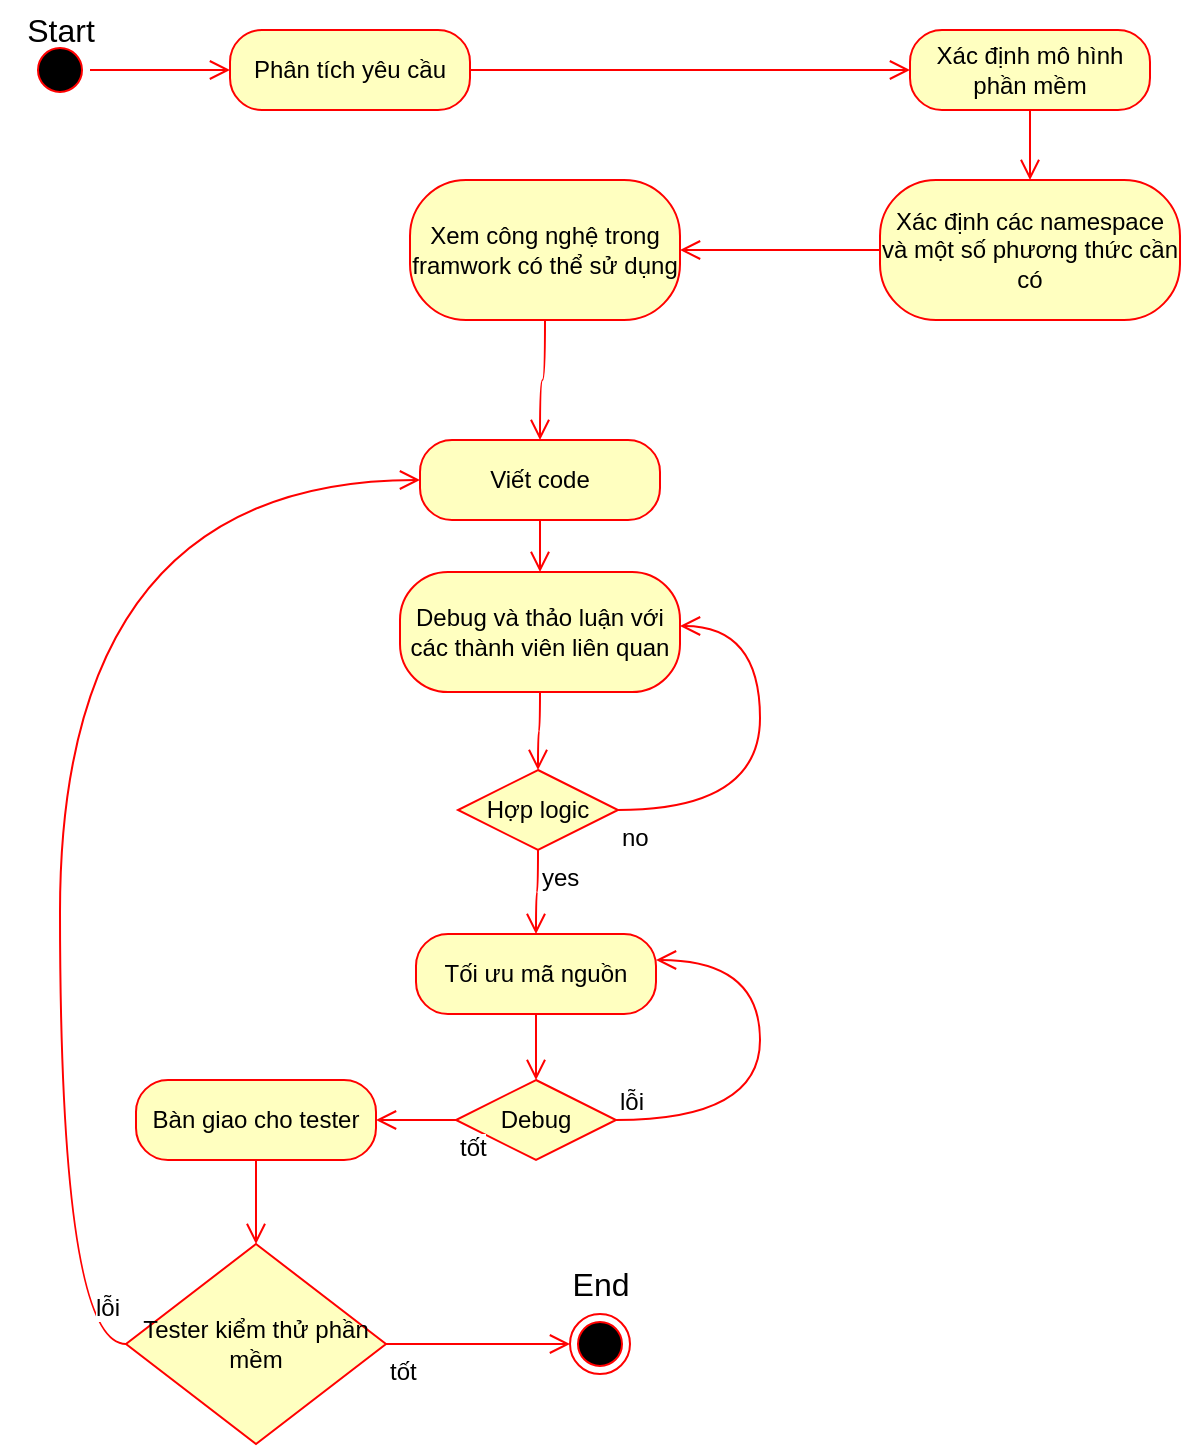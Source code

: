 <mxfile version="24.2.5" type="device">
  <diagram name="Page-1" id="e7e014a7-5840-1c2e-5031-d8a46d1fe8dd">
    <mxGraphModel dx="1843" dy="817" grid="1" gridSize="10" guides="1" tooltips="1" connect="1" arrows="1" fold="1" page="1" pageScale="1" pageWidth="1169" pageHeight="826" background="none" math="0" shadow="0">
      <root>
        <mxCell id="0" />
        <mxCell id="1" parent="0" />
        <mxCell id="5468L58HA4qk509hSg3y-41" value="Phân tích yêu cầu" style="rounded=1;whiteSpace=wrap;html=1;arcSize=40;fontColor=#000000;fillColor=#ffffc0;strokeColor=#ff0000;" vertex="1" parent="1">
          <mxGeometry x="375" y="135" width="120" height="40" as="geometry" />
        </mxCell>
        <mxCell id="5468L58HA4qk509hSg3y-42" value="" style="edgeStyle=orthogonalEdgeStyle;html=1;verticalAlign=bottom;endArrow=open;endSize=8;strokeColor=#ff0000;rounded=0;fontSize=12;curved=1;" edge="1" source="5468L58HA4qk509hSg3y-41" parent="1" target="5468L58HA4qk509hSg3y-43">
          <mxGeometry relative="1" as="geometry">
            <mxPoint x="465" y="270" as="targetPoint" />
          </mxGeometry>
        </mxCell>
        <mxCell id="5468L58HA4qk509hSg3y-43" value="Xác định mô hình phần mềm" style="rounded=1;whiteSpace=wrap;html=1;arcSize=40;fontColor=#000000;fillColor=#ffffc0;strokeColor=#ff0000;" vertex="1" parent="1">
          <mxGeometry x="715" y="135" width="120" height="40" as="geometry" />
        </mxCell>
        <mxCell id="5468L58HA4qk509hSg3y-44" value="" style="edgeStyle=orthogonalEdgeStyle;html=1;verticalAlign=bottom;endArrow=open;endSize=8;strokeColor=#ff0000;rounded=0;fontSize=12;curved=1;" edge="1" source="5468L58HA4qk509hSg3y-43" parent="1" target="5468L58HA4qk509hSg3y-45">
          <mxGeometry relative="1" as="geometry">
            <mxPoint x="470" y="310" as="targetPoint" />
          </mxGeometry>
        </mxCell>
        <mxCell id="5468L58HA4qk509hSg3y-45" value="Xác định các namespace và một số phương thức cần có" style="rounded=1;whiteSpace=wrap;html=1;arcSize=40;fontColor=#000000;fillColor=#ffffc0;strokeColor=#ff0000;" vertex="1" parent="1">
          <mxGeometry x="700" y="210" width="150" height="70" as="geometry" />
        </mxCell>
        <mxCell id="5468L58HA4qk509hSg3y-46" value="" style="edgeStyle=orthogonalEdgeStyle;html=1;verticalAlign=bottom;endArrow=open;endSize=8;strokeColor=#ff0000;rounded=0;fontSize=12;curved=1;" edge="1" source="5468L58HA4qk509hSg3y-45" parent="1" target="5468L58HA4qk509hSg3y-47">
          <mxGeometry relative="1" as="geometry">
            <mxPoint x="470" y="413" as="targetPoint" />
          </mxGeometry>
        </mxCell>
        <mxCell id="5468L58HA4qk509hSg3y-47" value="Xem công nghệ trong framwork có thể sử dụng" style="rounded=1;whiteSpace=wrap;html=1;arcSize=40;fontColor=#000000;fillColor=#ffffc0;strokeColor=#ff0000;" vertex="1" parent="1">
          <mxGeometry x="465" y="210" width="135" height="70" as="geometry" />
        </mxCell>
        <mxCell id="5468L58HA4qk509hSg3y-48" value="" style="edgeStyle=orthogonalEdgeStyle;html=1;verticalAlign=bottom;endArrow=open;endSize=8;strokeColor=#ff0000;rounded=0;fontSize=12;curved=1;" edge="1" source="5468L58HA4qk509hSg3y-47" parent="1" target="5468L58HA4qk509hSg3y-49">
          <mxGeometry relative="1" as="geometry">
            <mxPoint x="470" y="530" as="targetPoint" />
          </mxGeometry>
        </mxCell>
        <mxCell id="5468L58HA4qk509hSg3y-49" value="Viết code" style="rounded=1;whiteSpace=wrap;html=1;arcSize=40;fontColor=#000000;fillColor=#ffffc0;strokeColor=#ff0000;" vertex="1" parent="1">
          <mxGeometry x="470" y="340" width="120" height="40" as="geometry" />
        </mxCell>
        <mxCell id="5468L58HA4qk509hSg3y-50" value="" style="edgeStyle=orthogonalEdgeStyle;html=1;verticalAlign=bottom;endArrow=open;endSize=8;strokeColor=#ff0000;rounded=0;fontSize=12;curved=1;" edge="1" source="5468L58HA4qk509hSg3y-49" parent="1" target="5468L58HA4qk509hSg3y-51">
          <mxGeometry relative="1" as="geometry">
            <mxPoint x="530" y="440" as="targetPoint" />
          </mxGeometry>
        </mxCell>
        <mxCell id="5468L58HA4qk509hSg3y-51" value="Debug và thảo luận với các thành viên liên quan" style="rounded=1;whiteSpace=wrap;html=1;arcSize=40;fontColor=#000000;fillColor=#ffffc0;strokeColor=#ff0000;" vertex="1" parent="1">
          <mxGeometry x="460" y="406" width="140" height="60" as="geometry" />
        </mxCell>
        <mxCell id="5468L58HA4qk509hSg3y-52" value="" style="edgeStyle=orthogonalEdgeStyle;html=1;verticalAlign=bottom;endArrow=open;endSize=8;strokeColor=#ff0000;rounded=0;fontSize=12;curved=1;" edge="1" source="5468L58HA4qk509hSg3y-51" parent="1" target="5468L58HA4qk509hSg3y-53">
          <mxGeometry relative="1" as="geometry">
            <mxPoint x="520" y="550" as="targetPoint" />
          </mxGeometry>
        </mxCell>
        <mxCell id="5468L58HA4qk509hSg3y-53" value="Hợp logic" style="rhombus;whiteSpace=wrap;html=1;fontColor=#000000;fillColor=#ffffc0;strokeColor=#ff0000;" vertex="1" parent="1">
          <mxGeometry x="489" y="505" width="80" height="40" as="geometry" />
        </mxCell>
        <mxCell id="5468L58HA4qk509hSg3y-55" value="yes" style="edgeStyle=orthogonalEdgeStyle;html=1;align=left;verticalAlign=top;endArrow=open;endSize=8;strokeColor=#ff0000;rounded=0;fontSize=12;curved=1;" edge="1" source="5468L58HA4qk509hSg3y-53" parent="1" target="5468L58HA4qk509hSg3y-56">
          <mxGeometry x="-1" relative="1" as="geometry">
            <mxPoint x="520" y="660" as="targetPoint" />
            <Array as="points" />
          </mxGeometry>
        </mxCell>
        <mxCell id="5468L58HA4qk509hSg3y-56" value="Tối ưu mã nguồn" style="rounded=1;whiteSpace=wrap;html=1;arcSize=40;fontColor=#000000;fillColor=#ffffc0;strokeColor=#ff0000;" vertex="1" parent="1">
          <mxGeometry x="468" y="587" width="120" height="40" as="geometry" />
        </mxCell>
        <mxCell id="5468L58HA4qk509hSg3y-57" value="" style="edgeStyle=orthogonalEdgeStyle;html=1;verticalAlign=bottom;endArrow=open;endSize=8;strokeColor=#ff0000;rounded=0;fontSize=12;curved=1;" edge="1" source="5468L58HA4qk509hSg3y-56" parent="1" target="5468L58HA4qk509hSg3y-58">
          <mxGeometry relative="1" as="geometry">
            <mxPoint x="520" y="770" as="targetPoint" />
          </mxGeometry>
        </mxCell>
        <mxCell id="5468L58HA4qk509hSg3y-58" value="Debug" style="rhombus;whiteSpace=wrap;html=1;fontColor=#000000;fillColor=#ffffc0;strokeColor=#ff0000;" vertex="1" parent="1">
          <mxGeometry x="488" y="660" width="80" height="40" as="geometry" />
        </mxCell>
        <mxCell id="5468L58HA4qk509hSg3y-59" value="lỗi" style="edgeStyle=orthogonalEdgeStyle;html=1;align=left;verticalAlign=bottom;endArrow=open;endSize=8;strokeColor=#ff0000;rounded=0;fontSize=12;curved=1;" edge="1" source="5468L58HA4qk509hSg3y-58" parent="1" target="5468L58HA4qk509hSg3y-56">
          <mxGeometry x="-1" relative="1" as="geometry">
            <mxPoint x="660" y="810" as="targetPoint" />
            <Array as="points">
              <mxPoint x="640" y="680" />
              <mxPoint x="640" y="600" />
            </Array>
          </mxGeometry>
        </mxCell>
        <mxCell id="5468L58HA4qk509hSg3y-60" value="tốt" style="edgeStyle=orthogonalEdgeStyle;html=1;align=left;verticalAlign=top;endArrow=open;endSize=8;strokeColor=#ff0000;rounded=0;fontSize=12;curved=1;" edge="1" source="5468L58HA4qk509hSg3y-58" parent="1" target="5468L58HA4qk509hSg3y-61">
          <mxGeometry x="-1" relative="1" as="geometry">
            <mxPoint x="528" y="760" as="targetPoint" />
          </mxGeometry>
        </mxCell>
        <mxCell id="5468L58HA4qk509hSg3y-61" value="Bàn giao cho tester" style="rounded=1;whiteSpace=wrap;html=1;arcSize=40;fontColor=#000000;fillColor=#ffffc0;strokeColor=#ff0000;" vertex="1" parent="1">
          <mxGeometry x="328" y="660" width="120" height="40" as="geometry" />
        </mxCell>
        <mxCell id="5468L58HA4qk509hSg3y-62" value="" style="edgeStyle=orthogonalEdgeStyle;html=1;verticalAlign=bottom;endArrow=open;endSize=8;strokeColor=#ff0000;rounded=0;fontSize=12;curved=1;" edge="1" source="5468L58HA4qk509hSg3y-61" parent="1" target="5468L58HA4qk509hSg3y-68">
          <mxGeometry relative="1" as="geometry">
            <mxPoint x="520" y="1024" as="targetPoint" />
            <Array as="points" />
          </mxGeometry>
        </mxCell>
        <mxCell id="5468L58HA4qk509hSg3y-64" value="" style="ellipse;html=1;shape=startState;fillColor=#000000;strokeColor=#ff0000;" vertex="1" parent="1">
          <mxGeometry x="275" y="140" width="30" height="30" as="geometry" />
        </mxCell>
        <mxCell id="5468L58HA4qk509hSg3y-65" value="" style="edgeStyle=orthogonalEdgeStyle;html=1;verticalAlign=bottom;endArrow=open;endSize=8;strokeColor=#ff0000;rounded=0;fontSize=12;curved=1;" edge="1" source="5468L58HA4qk509hSg3y-64" parent="1" target="5468L58HA4qk509hSg3y-41">
          <mxGeometry relative="1" as="geometry">
            <mxPoint x="355" y="155" as="targetPoint" />
          </mxGeometry>
        </mxCell>
        <mxCell id="5468L58HA4qk509hSg3y-68" value="Tester kiểm thử phần mềm" style="rhombus;whiteSpace=wrap;html=1;fontColor=#000000;fillColor=#ffffc0;strokeColor=#ff0000;" vertex="1" parent="1">
          <mxGeometry x="323" y="742" width="130" height="100" as="geometry" />
        </mxCell>
        <mxCell id="5468L58HA4qk509hSg3y-69" value="lỗi" style="edgeStyle=orthogonalEdgeStyle;html=1;align=left;verticalAlign=bottom;endArrow=open;endSize=8;strokeColor=#ff0000;rounded=0;fontSize=12;curved=1;" edge="1" source="5468L58HA4qk509hSg3y-68" parent="1" target="5468L58HA4qk509hSg3y-49">
          <mxGeometry x="-0.946" y="-9" relative="1" as="geometry">
            <mxPoint x="660" y="1059" as="targetPoint" />
            <Array as="points">
              <mxPoint x="290" y="792" />
              <mxPoint x="290" y="360" />
            </Array>
            <mxPoint as="offset" />
          </mxGeometry>
        </mxCell>
        <mxCell id="5468L58HA4qk509hSg3y-70" value="tốt" style="edgeStyle=orthogonalEdgeStyle;html=1;align=left;verticalAlign=top;endArrow=open;endSize=8;strokeColor=#ff0000;rounded=0;fontSize=12;curved=1;" edge="1" source="5468L58HA4qk509hSg3y-68" parent="1" target="5468L58HA4qk509hSg3y-71">
          <mxGeometry x="-1" relative="1" as="geometry">
            <mxPoint x="520" y="1002" as="targetPoint" />
          </mxGeometry>
        </mxCell>
        <mxCell id="5468L58HA4qk509hSg3y-71" value="" style="ellipse;html=1;shape=endState;fillColor=#000000;strokeColor=#ff0000;" vertex="1" parent="1">
          <mxGeometry x="545" y="777" width="30" height="30" as="geometry" />
        </mxCell>
        <mxCell id="5468L58HA4qk509hSg3y-72" value="Start" style="text;html=1;align=center;verticalAlign=middle;resizable=0;points=[];autosize=1;strokeColor=none;fillColor=none;fontSize=16;" vertex="1" parent="1">
          <mxGeometry x="260" y="120" width="60" height="30" as="geometry" />
        </mxCell>
        <mxCell id="5468L58HA4qk509hSg3y-74" value="End" style="text;html=1;align=center;verticalAlign=middle;resizable=0;points=[];autosize=1;strokeColor=none;fillColor=none;fontSize=16;" vertex="1" parent="1">
          <mxGeometry x="535" y="747" width="50" height="30" as="geometry" />
        </mxCell>
        <mxCell id="5468L58HA4qk509hSg3y-77" value="no" style="edgeStyle=orthogonalEdgeStyle;html=1;align=left;verticalAlign=top;endArrow=open;endSize=8;strokeColor=#ff0000;rounded=0;fontSize=12;curved=1;" edge="1" parent="1" source="5468L58HA4qk509hSg3y-53" target="5468L58HA4qk509hSg3y-51">
          <mxGeometry x="-1" relative="1" as="geometry">
            <mxPoint x="620" y="430" as="targetPoint" />
            <mxPoint x="621" y="503" as="sourcePoint" />
            <Array as="points">
              <mxPoint x="640" y="525" />
              <mxPoint x="640" y="433" />
            </Array>
          </mxGeometry>
        </mxCell>
      </root>
    </mxGraphModel>
  </diagram>
</mxfile>
